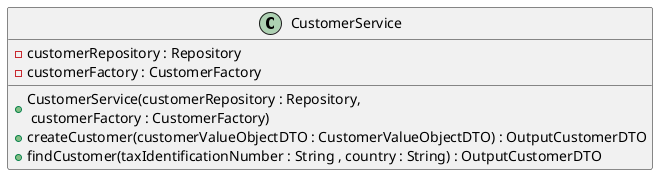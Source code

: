 @startuml

class CustomerService {
    - customerRepository : Repository
    - customerFactory : CustomerFactory

    +CustomerService(customerRepository : Repository,\n customerFactory : CustomerFactory)
    +createCustomer(customerValueObjectDTO : CustomerValueObjectDTO) : OutputCustomerDTO
    +findCustomer(taxIdentificationNumber : String , country : String) : OutputCustomerDTO
}

@enduml